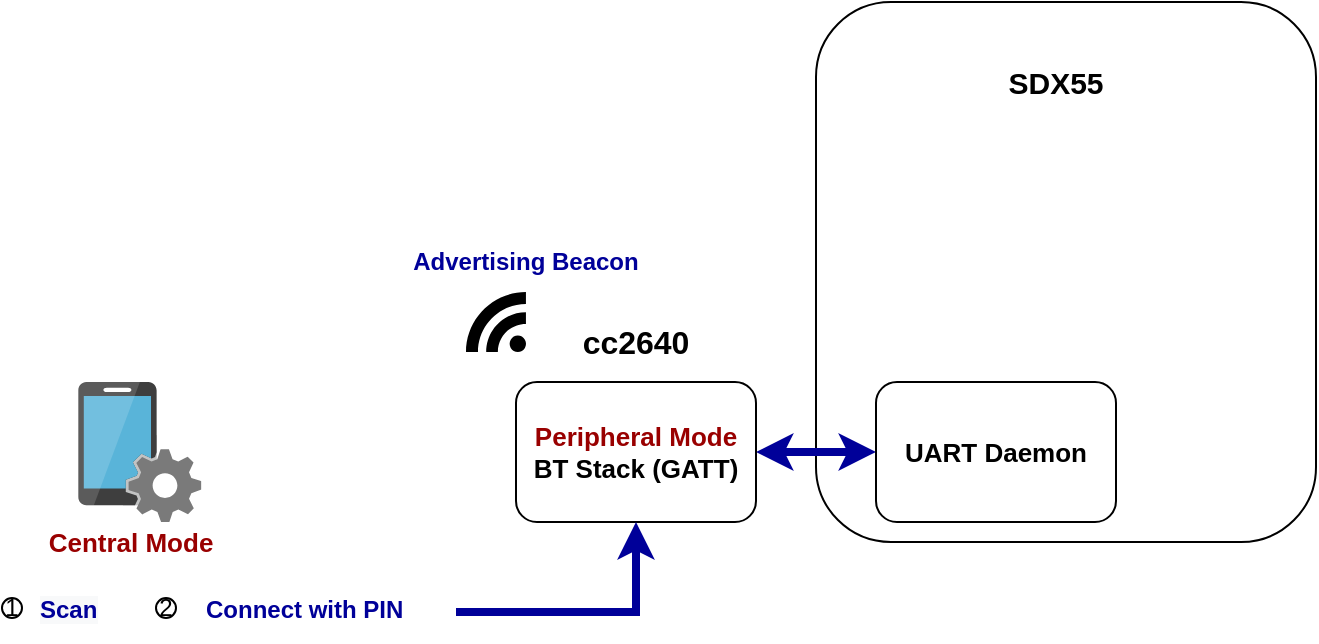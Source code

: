 <mxfile version="13.10.6" type="github">
  <diagram id="uIzh5zfkI0VYM9tbfICL" name="Page-1">
    <mxGraphModel dx="1102" dy="526" grid="1" gridSize="10" guides="1" tooltips="1" connect="1" arrows="1" fold="1" page="1" pageScale="1" pageWidth="850" pageHeight="1100" math="0" shadow="0">
      <root>
        <mxCell id="0" />
        <mxCell id="1" parent="0" />
        <mxCell id="72_oWaq8OEtg4QV_uTBS-1" value="" style="rounded=1;whiteSpace=wrap;html=1;" vertex="1" parent="1">
          <mxGeometry x="530" y="80" width="250" height="270" as="geometry" />
        </mxCell>
        <mxCell id="72_oWaq8OEtg4QV_uTBS-2" value="&lt;b&gt;&lt;font style=&quot;font-size: 15px&quot;&gt;SDX55&lt;/font&gt;&lt;/b&gt;" style="text;html=1;strokeColor=none;fillColor=none;align=center;verticalAlign=middle;whiteSpace=wrap;rounded=0;" vertex="1" parent="1">
          <mxGeometry x="630" y="110" width="40" height="20" as="geometry" />
        </mxCell>
        <mxCell id="72_oWaq8OEtg4QV_uTBS-6" value="" style="edgeStyle=orthogonalEdgeStyle;rounded=0;orthogonalLoop=1;jettySize=auto;html=1;strokeWidth=4;startArrow=classic;startFill=1;strokeColor=#000099;" edge="1" parent="1" source="72_oWaq8OEtg4QV_uTBS-3" target="72_oWaq8OEtg4QV_uTBS-5">
          <mxGeometry relative="1" as="geometry" />
        </mxCell>
        <mxCell id="72_oWaq8OEtg4QV_uTBS-3" value="&lt;b&gt;&lt;font style=&quot;font-size: 13px&quot;&gt;&lt;font color=&quot;#990000&quot;&gt;Peripheral Mode&lt;/font&gt;&lt;br&gt;BT Stack (GATT)&lt;/font&gt;&lt;/b&gt;" style="rounded=1;whiteSpace=wrap;html=1;" vertex="1" parent="1">
          <mxGeometry x="380" y="270" width="120" height="70" as="geometry" />
        </mxCell>
        <mxCell id="72_oWaq8OEtg4QV_uTBS-4" value="&lt;b&gt;&lt;font style=&quot;font-size: 16px&quot;&gt;cc2640&lt;/font&gt;&lt;/b&gt;" style="text;html=1;strokeColor=none;fillColor=none;align=center;verticalAlign=middle;whiteSpace=wrap;rounded=0;" vertex="1" parent="1">
          <mxGeometry x="420" y="240" width="40" height="20" as="geometry" />
        </mxCell>
        <mxCell id="72_oWaq8OEtg4QV_uTBS-5" value="&lt;b style=&quot;font-size: 13px&quot;&gt;UART Daemon&lt;/b&gt;" style="rounded=1;whiteSpace=wrap;html=1;" vertex="1" parent="1">
          <mxGeometry x="560" y="270" width="120" height="70" as="geometry" />
        </mxCell>
        <mxCell id="72_oWaq8OEtg4QV_uTBS-9" value="&lt;font color=&quot;#990000&quot; size=&quot;1&quot;&gt;&lt;b style=&quot;font-size: 13px&quot;&gt;Central Mode&lt;/b&gt;&lt;/font&gt;" style="text;html=1;strokeColor=none;fillColor=none;align=center;verticalAlign=middle;whiteSpace=wrap;rounded=0;" vertex="1" parent="1">
          <mxGeometry x="140" y="340" width="95" height="20" as="geometry" />
        </mxCell>
        <mxCell id="72_oWaq8OEtg4QV_uTBS-12" value="" style="aspect=fixed;html=1;points=[];align=center;image;fontSize=12;image=img/lib/mscae/Device_Config.svg;" vertex="1" parent="1">
          <mxGeometry x="161.1" y="270" width="61.6" height="70" as="geometry" />
        </mxCell>
        <mxCell id="72_oWaq8OEtg4QV_uTBS-13" value="" style="shape=mxgraph.signs.tech.rss;html=1;pointerEvents=1;fillColor=#000000;strokeColor=none;verticalLabelPosition=bottom;verticalAlign=top;align=center;rotation=-90;" vertex="1" parent="1">
          <mxGeometry x="355" y="225" width="30" height="30" as="geometry" />
        </mxCell>
        <mxCell id="72_oWaq8OEtg4QV_uTBS-14" value="&lt;font color=&quot;#000099&quot;&gt;&lt;b&gt;Advertising Beacon&lt;/b&gt;&lt;/font&gt;" style="text;html=1;strokeColor=none;fillColor=none;align=center;verticalAlign=middle;whiteSpace=wrap;rounded=0;" vertex="1" parent="1">
          <mxGeometry x="320" y="200" width="130" height="20" as="geometry" />
        </mxCell>
        <mxCell id="72_oWaq8OEtg4QV_uTBS-15" value="&lt;b style=&quot;color: rgb(0 , 0 , 153) ; font-family: &amp;#34;helvetica&amp;#34; ; font-size: 12px ; font-style: normal ; letter-spacing: normal ; text-align: center ; text-indent: 0px ; text-transform: none ; word-spacing: 0px ; background-color: rgb(248 , 249 , 250)&quot;&gt;Scan&lt;/b&gt;" style="text;whiteSpace=wrap;html=1;" vertex="1" parent="1">
          <mxGeometry x="140" y="370" width="40" height="30" as="geometry" />
        </mxCell>
        <mxCell id="72_oWaq8OEtg4QV_uTBS-16" value="1" style="ellipse;whiteSpace=wrap;html=1;aspect=fixed;" vertex="1" parent="1">
          <mxGeometry x="123" y="378" width="10" height="10" as="geometry" />
        </mxCell>
        <mxCell id="72_oWaq8OEtg4QV_uTBS-17" value="2" style="ellipse;whiteSpace=wrap;html=1;aspect=fixed;" vertex="1" parent="1">
          <mxGeometry x="200" y="378" width="10" height="10" as="geometry" />
        </mxCell>
        <mxCell id="72_oWaq8OEtg4QV_uTBS-21" value="" style="edgeStyle=orthogonalEdgeStyle;rounded=0;orthogonalLoop=1;jettySize=auto;html=1;startArrow=none;startFill=0;strokeColor=#000099;strokeWidth=4;entryX=0.5;entryY=1;entryDx=0;entryDy=0;" edge="1" parent="1" source="72_oWaq8OEtg4QV_uTBS-18" target="72_oWaq8OEtg4QV_uTBS-3">
          <mxGeometry relative="1" as="geometry">
            <mxPoint x="430" y="385" as="targetPoint" />
          </mxGeometry>
        </mxCell>
        <mxCell id="72_oWaq8OEtg4QV_uTBS-18" value="&lt;div style=&quot;text-align: center&quot;&gt;&lt;span&gt;&lt;font color=&quot;#000099&quot; face=&quot;helvetica&quot;&gt;&lt;b&gt;Connect with PIN&lt;/b&gt;&lt;/font&gt;&lt;/span&gt;&lt;/div&gt;" style="text;whiteSpace=wrap;html=1;" vertex="1" parent="1">
          <mxGeometry x="222.7" y="370" width="127.3" height="30" as="geometry" />
        </mxCell>
      </root>
    </mxGraphModel>
  </diagram>
</mxfile>
